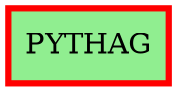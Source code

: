 digraph PYTHAG_Dependencies {
  rankdir=TB;
  node [shape=box, style=filled];
  edge [color=gray];

  "PYTHAG" [fillcolor="#90EE90", penwidth=3, color=red];

}
